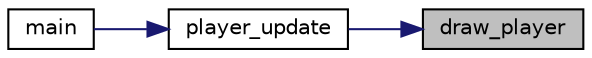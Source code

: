 digraph "draw_player"
{
 // LATEX_PDF_SIZE
  edge [fontname="Helvetica",fontsize="10",labelfontname="Helvetica",labelfontsize="10"];
  node [fontname="Helvetica",fontsize="10",shape=record];
  rankdir="RL";
  Node1 [label="draw_player",height=0.2,width=0.4,color="black", fillcolor="grey75", style="filled", fontcolor="black",tooltip="draw the player"];
  Node1 -> Node2 [dir="back",color="midnightblue",fontsize="10",style="solid",fontname="Helvetica"];
  Node2 [label="player_update",height=0.2,width=0.4,color="black", fillcolor="white", style="filled",URL="$player__controller_8h.html#a53910d2be856df7fe69f5b37f707e338",tooltip="Function that manage the player and draw it."];
  Node2 -> Node3 [dir="back",color="midnightblue",fontsize="10",style="solid",fontname="Helvetica"];
  Node3 [label="main",height=0.2,width=0.4,color="black", fillcolor="white", style="filled",URL="$main_8c.html#abf9e6b7e6f15df4b525a2e7705ba3089",tooltip="Main function of the project contain the game loop."];
}
